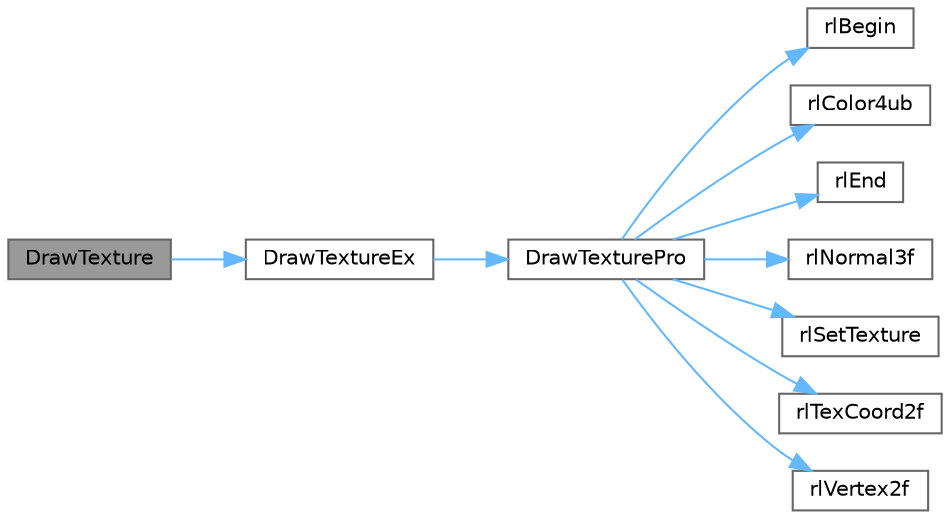 digraph "DrawTexture"
{
 // LATEX_PDF_SIZE
  bgcolor="transparent";
  edge [fontname=Helvetica,fontsize=10,labelfontname=Helvetica,labelfontsize=10];
  node [fontname=Helvetica,fontsize=10,shape=box,height=0.2,width=0.4];
  rankdir="LR";
  Node1 [id="Node000001",label="DrawTexture",height=0.2,width=0.4,color="gray40", fillcolor="grey60", style="filled", fontcolor="black",tooltip=" "];
  Node1 -> Node2 [id="edge10_Node000001_Node000002",color="steelblue1",style="solid",tooltip=" "];
  Node2 [id="Node000002",label="DrawTextureEx",height=0.2,width=0.4,color="grey40", fillcolor="white", style="filled",URL="$_classes_2lib_2rtextures_8c.html#aebe319b7046e3814380a13b5b620b664",tooltip=" "];
  Node2 -> Node3 [id="edge11_Node000002_Node000003",color="steelblue1",style="solid",tooltip=" "];
  Node3 [id="Node000003",label="DrawTexturePro",height=0.2,width=0.4,color="grey40", fillcolor="white", style="filled",URL="$_classes_2lib_2rtextures_8c.html#a9ac96c691107122f053a291ca3789072",tooltip=" "];
  Node3 -> Node4 [id="edge12_Node000003_Node000004",color="steelblue1",style="solid",tooltip=" "];
  Node4 [id="Node000004",label="rlBegin",height=0.2,width=0.4,color="grey40", fillcolor="white", style="filled",URL="$_classes_2lib_2raylib_2src_2rlgl_8h.html#a9b5d5ccff4766025b1c4503f9abb958c",tooltip=" "];
  Node3 -> Node5 [id="edge13_Node000003_Node000005",color="steelblue1",style="solid",tooltip=" "];
  Node5 [id="Node000005",label="rlColor4ub",height=0.2,width=0.4,color="grey40", fillcolor="white", style="filled",URL="$_classes_2lib_2raylib_2src_2rlgl_8h.html#acde23fe95db450a4e52a1032ce800a39",tooltip=" "];
  Node3 -> Node6 [id="edge14_Node000003_Node000006",color="steelblue1",style="solid",tooltip=" "];
  Node6 [id="Node000006",label="rlEnd",height=0.2,width=0.4,color="grey40", fillcolor="white", style="filled",URL="$_classes_2lib_2raylib_2src_2rlgl_8h.html#a19048aba72ae93e44ba38ad39cbeea3c",tooltip=" "];
  Node3 -> Node7 [id="edge15_Node000003_Node000007",color="steelblue1",style="solid",tooltip=" "];
  Node7 [id="Node000007",label="rlNormal3f",height=0.2,width=0.4,color="grey40", fillcolor="white", style="filled",URL="$_classes_2lib_2raylib_2src_2rlgl_8h.html#a0c7aadb41c614a3be182ad23c0b2d123",tooltip=" "];
  Node3 -> Node8 [id="edge16_Node000003_Node000008",color="steelblue1",style="solid",tooltip=" "];
  Node8 [id="Node000008",label="rlSetTexture",height=0.2,width=0.4,color="grey40", fillcolor="white", style="filled",URL="$_classes_2lib_2rlgl_8h.html#acafe69ff42e9b63d6b2ae03c305bf921",tooltip=" "];
  Node3 -> Node9 [id="edge17_Node000003_Node000009",color="steelblue1",style="solid",tooltip=" "];
  Node9 [id="Node000009",label="rlTexCoord2f",height=0.2,width=0.4,color="grey40", fillcolor="white", style="filled",URL="$_classes_2lib_2raylib_2src_2rlgl_8h.html#aa68cc0d16f2e048156e0cc6053037ba3",tooltip=" "];
  Node3 -> Node10 [id="edge18_Node000003_Node000010",color="steelblue1",style="solid",tooltip=" "];
  Node10 [id="Node000010",label="rlVertex2f",height=0.2,width=0.4,color="grey40", fillcolor="white", style="filled",URL="$_classes_2lib_2raylib_2src_2rlgl_8h.html#a87705672f83d5919863f1e82bcd946b3",tooltip=" "];
}

